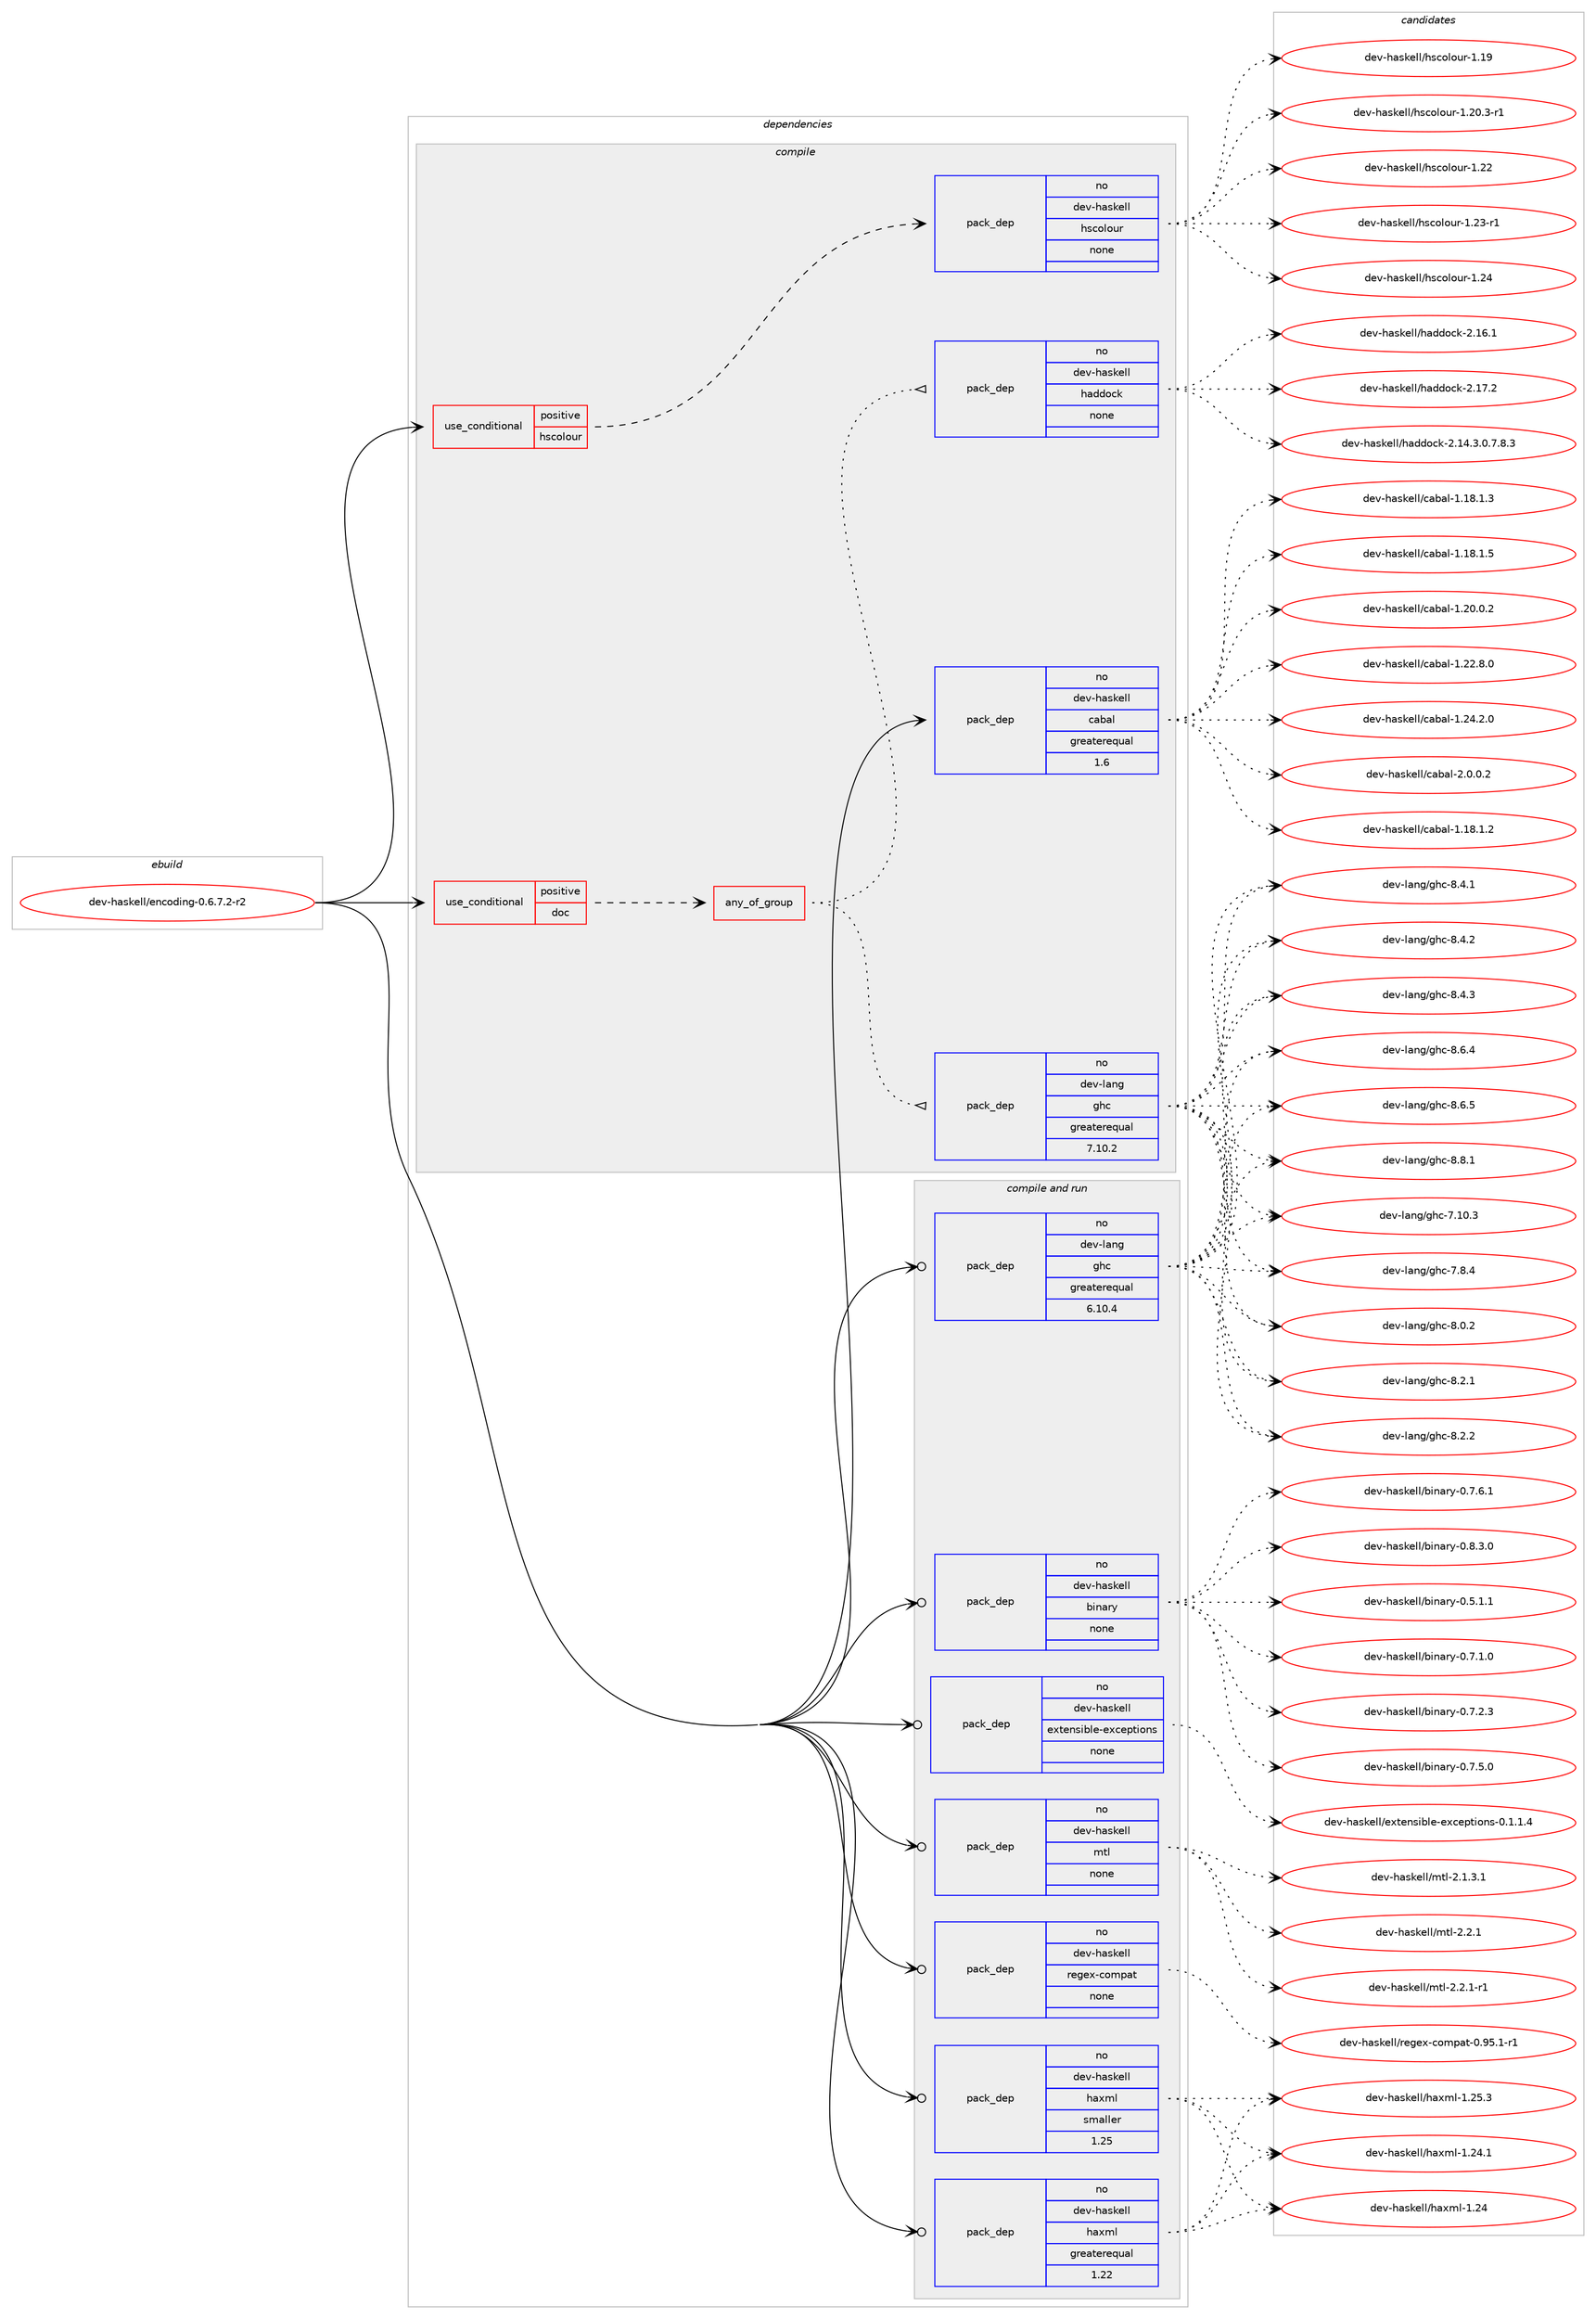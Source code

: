 digraph prolog {

# *************
# Graph options
# *************

newrank=true;
concentrate=true;
compound=true;
graph [rankdir=LR,fontname=Helvetica,fontsize=10,ranksep=1.5];#, ranksep=2.5, nodesep=0.2];
edge  [arrowhead=vee];
node  [fontname=Helvetica,fontsize=10];

# **********
# The ebuild
# **********

subgraph cluster_leftcol {
color=gray;
rank=same;
label=<<i>ebuild</i>>;
id [label="dev-haskell/encoding-0.6.7.2-r2", color=red, width=4, href="../dev-haskell/encoding-0.6.7.2-r2.svg"];
}

# ****************
# The dependencies
# ****************

subgraph cluster_midcol {
color=gray;
label=<<i>dependencies</i>>;
subgraph cluster_compile {
fillcolor="#eeeeee";
style=filled;
label=<<i>compile</i>>;
subgraph cond125615 {
dependency531925 [label=<<TABLE BORDER="0" CELLBORDER="1" CELLSPACING="0" CELLPADDING="4"><TR><TD ROWSPAN="3" CELLPADDING="10">use_conditional</TD></TR><TR><TD>positive</TD></TR><TR><TD>doc</TD></TR></TABLE>>, shape=none, color=red];
subgraph any9800 {
dependency531926 [label=<<TABLE BORDER="0" CELLBORDER="1" CELLSPACING="0" CELLPADDING="4"><TR><TD CELLPADDING="10">any_of_group</TD></TR></TABLE>>, shape=none, color=red];subgraph pack396153 {
dependency531927 [label=<<TABLE BORDER="0" CELLBORDER="1" CELLSPACING="0" CELLPADDING="4" WIDTH="220"><TR><TD ROWSPAN="6" CELLPADDING="30">pack_dep</TD></TR><TR><TD WIDTH="110">no</TD></TR><TR><TD>dev-haskell</TD></TR><TR><TD>haddock</TD></TR><TR><TD>none</TD></TR><TR><TD></TD></TR></TABLE>>, shape=none, color=blue];
}
dependency531926:e -> dependency531927:w [weight=20,style="dotted",arrowhead="oinv"];
subgraph pack396154 {
dependency531928 [label=<<TABLE BORDER="0" CELLBORDER="1" CELLSPACING="0" CELLPADDING="4" WIDTH="220"><TR><TD ROWSPAN="6" CELLPADDING="30">pack_dep</TD></TR><TR><TD WIDTH="110">no</TD></TR><TR><TD>dev-lang</TD></TR><TR><TD>ghc</TD></TR><TR><TD>greaterequal</TD></TR><TR><TD>7.10.2</TD></TR></TABLE>>, shape=none, color=blue];
}
dependency531926:e -> dependency531928:w [weight=20,style="dotted",arrowhead="oinv"];
}
dependency531925:e -> dependency531926:w [weight=20,style="dashed",arrowhead="vee"];
}
id:e -> dependency531925:w [weight=20,style="solid",arrowhead="vee"];
subgraph cond125616 {
dependency531929 [label=<<TABLE BORDER="0" CELLBORDER="1" CELLSPACING="0" CELLPADDING="4"><TR><TD ROWSPAN="3" CELLPADDING="10">use_conditional</TD></TR><TR><TD>positive</TD></TR><TR><TD>hscolour</TD></TR></TABLE>>, shape=none, color=red];
subgraph pack396155 {
dependency531930 [label=<<TABLE BORDER="0" CELLBORDER="1" CELLSPACING="0" CELLPADDING="4" WIDTH="220"><TR><TD ROWSPAN="6" CELLPADDING="30">pack_dep</TD></TR><TR><TD WIDTH="110">no</TD></TR><TR><TD>dev-haskell</TD></TR><TR><TD>hscolour</TD></TR><TR><TD>none</TD></TR><TR><TD></TD></TR></TABLE>>, shape=none, color=blue];
}
dependency531929:e -> dependency531930:w [weight=20,style="dashed",arrowhead="vee"];
}
id:e -> dependency531929:w [weight=20,style="solid",arrowhead="vee"];
subgraph pack396156 {
dependency531931 [label=<<TABLE BORDER="0" CELLBORDER="1" CELLSPACING="0" CELLPADDING="4" WIDTH="220"><TR><TD ROWSPAN="6" CELLPADDING="30">pack_dep</TD></TR><TR><TD WIDTH="110">no</TD></TR><TR><TD>dev-haskell</TD></TR><TR><TD>cabal</TD></TR><TR><TD>greaterequal</TD></TR><TR><TD>1.6</TD></TR></TABLE>>, shape=none, color=blue];
}
id:e -> dependency531931:w [weight=20,style="solid",arrowhead="vee"];
}
subgraph cluster_compileandrun {
fillcolor="#eeeeee";
style=filled;
label=<<i>compile and run</i>>;
subgraph pack396157 {
dependency531932 [label=<<TABLE BORDER="0" CELLBORDER="1" CELLSPACING="0" CELLPADDING="4" WIDTH="220"><TR><TD ROWSPAN="6" CELLPADDING="30">pack_dep</TD></TR><TR><TD WIDTH="110">no</TD></TR><TR><TD>dev-haskell</TD></TR><TR><TD>binary</TD></TR><TR><TD>none</TD></TR><TR><TD></TD></TR></TABLE>>, shape=none, color=blue];
}
id:e -> dependency531932:w [weight=20,style="solid",arrowhead="odotvee"];
subgraph pack396158 {
dependency531933 [label=<<TABLE BORDER="0" CELLBORDER="1" CELLSPACING="0" CELLPADDING="4" WIDTH="220"><TR><TD ROWSPAN="6" CELLPADDING="30">pack_dep</TD></TR><TR><TD WIDTH="110">no</TD></TR><TR><TD>dev-haskell</TD></TR><TR><TD>extensible-exceptions</TD></TR><TR><TD>none</TD></TR><TR><TD></TD></TR></TABLE>>, shape=none, color=blue];
}
id:e -> dependency531933:w [weight=20,style="solid",arrowhead="odotvee"];
subgraph pack396159 {
dependency531934 [label=<<TABLE BORDER="0" CELLBORDER="1" CELLSPACING="0" CELLPADDING="4" WIDTH="220"><TR><TD ROWSPAN="6" CELLPADDING="30">pack_dep</TD></TR><TR><TD WIDTH="110">no</TD></TR><TR><TD>dev-haskell</TD></TR><TR><TD>haxml</TD></TR><TR><TD>greaterequal</TD></TR><TR><TD>1.22</TD></TR></TABLE>>, shape=none, color=blue];
}
id:e -> dependency531934:w [weight=20,style="solid",arrowhead="odotvee"];
subgraph pack396160 {
dependency531935 [label=<<TABLE BORDER="0" CELLBORDER="1" CELLSPACING="0" CELLPADDING="4" WIDTH="220"><TR><TD ROWSPAN="6" CELLPADDING="30">pack_dep</TD></TR><TR><TD WIDTH="110">no</TD></TR><TR><TD>dev-haskell</TD></TR><TR><TD>haxml</TD></TR><TR><TD>smaller</TD></TR><TR><TD>1.25</TD></TR></TABLE>>, shape=none, color=blue];
}
id:e -> dependency531935:w [weight=20,style="solid",arrowhead="odotvee"];
subgraph pack396161 {
dependency531936 [label=<<TABLE BORDER="0" CELLBORDER="1" CELLSPACING="0" CELLPADDING="4" WIDTH="220"><TR><TD ROWSPAN="6" CELLPADDING="30">pack_dep</TD></TR><TR><TD WIDTH="110">no</TD></TR><TR><TD>dev-haskell</TD></TR><TR><TD>mtl</TD></TR><TR><TD>none</TD></TR><TR><TD></TD></TR></TABLE>>, shape=none, color=blue];
}
id:e -> dependency531936:w [weight=20,style="solid",arrowhead="odotvee"];
subgraph pack396162 {
dependency531937 [label=<<TABLE BORDER="0" CELLBORDER="1" CELLSPACING="0" CELLPADDING="4" WIDTH="220"><TR><TD ROWSPAN="6" CELLPADDING="30">pack_dep</TD></TR><TR><TD WIDTH="110">no</TD></TR><TR><TD>dev-haskell</TD></TR><TR><TD>regex-compat</TD></TR><TR><TD>none</TD></TR><TR><TD></TD></TR></TABLE>>, shape=none, color=blue];
}
id:e -> dependency531937:w [weight=20,style="solid",arrowhead="odotvee"];
subgraph pack396163 {
dependency531938 [label=<<TABLE BORDER="0" CELLBORDER="1" CELLSPACING="0" CELLPADDING="4" WIDTH="220"><TR><TD ROWSPAN="6" CELLPADDING="30">pack_dep</TD></TR><TR><TD WIDTH="110">no</TD></TR><TR><TD>dev-lang</TD></TR><TR><TD>ghc</TD></TR><TR><TD>greaterequal</TD></TR><TR><TD>6.10.4</TD></TR></TABLE>>, shape=none, color=blue];
}
id:e -> dependency531938:w [weight=20,style="solid",arrowhead="odotvee"];
}
subgraph cluster_run {
fillcolor="#eeeeee";
style=filled;
label=<<i>run</i>>;
}
}

# **************
# The candidates
# **************

subgraph cluster_choices {
rank=same;
color=gray;
label=<<i>candidates</i>>;

subgraph choice396153 {
color=black;
nodesep=1;
choice1001011184510497115107101108108471049710010011199107455046495246514648465546564651 [label="dev-haskell/haddock-2.14.3.0.7.8.3", color=red, width=4,href="../dev-haskell/haddock-2.14.3.0.7.8.3.svg"];
choice100101118451049711510710110810847104971001001119910745504649544649 [label="dev-haskell/haddock-2.16.1", color=red, width=4,href="../dev-haskell/haddock-2.16.1.svg"];
choice100101118451049711510710110810847104971001001119910745504649554650 [label="dev-haskell/haddock-2.17.2", color=red, width=4,href="../dev-haskell/haddock-2.17.2.svg"];
dependency531927:e -> choice1001011184510497115107101108108471049710010011199107455046495246514648465546564651:w [style=dotted,weight="100"];
dependency531927:e -> choice100101118451049711510710110810847104971001001119910745504649544649:w [style=dotted,weight="100"];
dependency531927:e -> choice100101118451049711510710110810847104971001001119910745504649554650:w [style=dotted,weight="100"];
}
subgraph choice396154 {
color=black;
nodesep=1;
choice1001011184510897110103471031049945554649484651 [label="dev-lang/ghc-7.10.3", color=red, width=4,href="../dev-lang/ghc-7.10.3.svg"];
choice10010111845108971101034710310499455546564652 [label="dev-lang/ghc-7.8.4", color=red, width=4,href="../dev-lang/ghc-7.8.4.svg"];
choice10010111845108971101034710310499455646484650 [label="dev-lang/ghc-8.0.2", color=red, width=4,href="../dev-lang/ghc-8.0.2.svg"];
choice10010111845108971101034710310499455646504649 [label="dev-lang/ghc-8.2.1", color=red, width=4,href="../dev-lang/ghc-8.2.1.svg"];
choice10010111845108971101034710310499455646504650 [label="dev-lang/ghc-8.2.2", color=red, width=4,href="../dev-lang/ghc-8.2.2.svg"];
choice10010111845108971101034710310499455646524649 [label="dev-lang/ghc-8.4.1", color=red, width=4,href="../dev-lang/ghc-8.4.1.svg"];
choice10010111845108971101034710310499455646524650 [label="dev-lang/ghc-8.4.2", color=red, width=4,href="../dev-lang/ghc-8.4.2.svg"];
choice10010111845108971101034710310499455646524651 [label="dev-lang/ghc-8.4.3", color=red, width=4,href="../dev-lang/ghc-8.4.3.svg"];
choice10010111845108971101034710310499455646544652 [label="dev-lang/ghc-8.6.4", color=red, width=4,href="../dev-lang/ghc-8.6.4.svg"];
choice10010111845108971101034710310499455646544653 [label="dev-lang/ghc-8.6.5", color=red, width=4,href="../dev-lang/ghc-8.6.5.svg"];
choice10010111845108971101034710310499455646564649 [label="dev-lang/ghc-8.8.1", color=red, width=4,href="../dev-lang/ghc-8.8.1.svg"];
dependency531928:e -> choice1001011184510897110103471031049945554649484651:w [style=dotted,weight="100"];
dependency531928:e -> choice10010111845108971101034710310499455546564652:w [style=dotted,weight="100"];
dependency531928:e -> choice10010111845108971101034710310499455646484650:w [style=dotted,weight="100"];
dependency531928:e -> choice10010111845108971101034710310499455646504649:w [style=dotted,weight="100"];
dependency531928:e -> choice10010111845108971101034710310499455646504650:w [style=dotted,weight="100"];
dependency531928:e -> choice10010111845108971101034710310499455646524649:w [style=dotted,weight="100"];
dependency531928:e -> choice10010111845108971101034710310499455646524650:w [style=dotted,weight="100"];
dependency531928:e -> choice10010111845108971101034710310499455646524651:w [style=dotted,weight="100"];
dependency531928:e -> choice10010111845108971101034710310499455646544652:w [style=dotted,weight="100"];
dependency531928:e -> choice10010111845108971101034710310499455646544653:w [style=dotted,weight="100"];
dependency531928:e -> choice10010111845108971101034710310499455646564649:w [style=dotted,weight="100"];
}
subgraph choice396155 {
color=black;
nodesep=1;
choice100101118451049711510710110810847104115991111081111171144549464957 [label="dev-haskell/hscolour-1.19", color=red, width=4,href="../dev-haskell/hscolour-1.19.svg"];
choice10010111845104971151071011081084710411599111108111117114454946504846514511449 [label="dev-haskell/hscolour-1.20.3-r1", color=red, width=4,href="../dev-haskell/hscolour-1.20.3-r1.svg"];
choice100101118451049711510710110810847104115991111081111171144549465050 [label="dev-haskell/hscolour-1.22", color=red, width=4,href="../dev-haskell/hscolour-1.22.svg"];
choice1001011184510497115107101108108471041159911110811111711445494650514511449 [label="dev-haskell/hscolour-1.23-r1", color=red, width=4,href="../dev-haskell/hscolour-1.23-r1.svg"];
choice100101118451049711510710110810847104115991111081111171144549465052 [label="dev-haskell/hscolour-1.24", color=red, width=4,href="../dev-haskell/hscolour-1.24.svg"];
dependency531930:e -> choice100101118451049711510710110810847104115991111081111171144549464957:w [style=dotted,weight="100"];
dependency531930:e -> choice10010111845104971151071011081084710411599111108111117114454946504846514511449:w [style=dotted,weight="100"];
dependency531930:e -> choice100101118451049711510710110810847104115991111081111171144549465050:w [style=dotted,weight="100"];
dependency531930:e -> choice1001011184510497115107101108108471041159911110811111711445494650514511449:w [style=dotted,weight="100"];
dependency531930:e -> choice100101118451049711510710110810847104115991111081111171144549465052:w [style=dotted,weight="100"];
}
subgraph choice396156 {
color=black;
nodesep=1;
choice10010111845104971151071011081084799979897108454946495646494650 [label="dev-haskell/cabal-1.18.1.2", color=red, width=4,href="../dev-haskell/cabal-1.18.1.2.svg"];
choice10010111845104971151071011081084799979897108454946495646494651 [label="dev-haskell/cabal-1.18.1.3", color=red, width=4,href="../dev-haskell/cabal-1.18.1.3.svg"];
choice10010111845104971151071011081084799979897108454946495646494653 [label="dev-haskell/cabal-1.18.1.5", color=red, width=4,href="../dev-haskell/cabal-1.18.1.5.svg"];
choice10010111845104971151071011081084799979897108454946504846484650 [label="dev-haskell/cabal-1.20.0.2", color=red, width=4,href="../dev-haskell/cabal-1.20.0.2.svg"];
choice10010111845104971151071011081084799979897108454946505046564648 [label="dev-haskell/cabal-1.22.8.0", color=red, width=4,href="../dev-haskell/cabal-1.22.8.0.svg"];
choice10010111845104971151071011081084799979897108454946505246504648 [label="dev-haskell/cabal-1.24.2.0", color=red, width=4,href="../dev-haskell/cabal-1.24.2.0.svg"];
choice100101118451049711510710110810847999798971084550464846484650 [label="dev-haskell/cabal-2.0.0.2", color=red, width=4,href="../dev-haskell/cabal-2.0.0.2.svg"];
dependency531931:e -> choice10010111845104971151071011081084799979897108454946495646494650:w [style=dotted,weight="100"];
dependency531931:e -> choice10010111845104971151071011081084799979897108454946495646494651:w [style=dotted,weight="100"];
dependency531931:e -> choice10010111845104971151071011081084799979897108454946495646494653:w [style=dotted,weight="100"];
dependency531931:e -> choice10010111845104971151071011081084799979897108454946504846484650:w [style=dotted,weight="100"];
dependency531931:e -> choice10010111845104971151071011081084799979897108454946505046564648:w [style=dotted,weight="100"];
dependency531931:e -> choice10010111845104971151071011081084799979897108454946505246504648:w [style=dotted,weight="100"];
dependency531931:e -> choice100101118451049711510710110810847999798971084550464846484650:w [style=dotted,weight="100"];
}
subgraph choice396157 {
color=black;
nodesep=1;
choice10010111845104971151071011081084798105110971141214548465346494649 [label="dev-haskell/binary-0.5.1.1", color=red, width=4,href="../dev-haskell/binary-0.5.1.1.svg"];
choice10010111845104971151071011081084798105110971141214548465546494648 [label="dev-haskell/binary-0.7.1.0", color=red, width=4,href="../dev-haskell/binary-0.7.1.0.svg"];
choice10010111845104971151071011081084798105110971141214548465546504651 [label="dev-haskell/binary-0.7.2.3", color=red, width=4,href="../dev-haskell/binary-0.7.2.3.svg"];
choice10010111845104971151071011081084798105110971141214548465546534648 [label="dev-haskell/binary-0.7.5.0", color=red, width=4,href="../dev-haskell/binary-0.7.5.0.svg"];
choice10010111845104971151071011081084798105110971141214548465546544649 [label="dev-haskell/binary-0.7.6.1", color=red, width=4,href="../dev-haskell/binary-0.7.6.1.svg"];
choice10010111845104971151071011081084798105110971141214548465646514648 [label="dev-haskell/binary-0.8.3.0", color=red, width=4,href="../dev-haskell/binary-0.8.3.0.svg"];
dependency531932:e -> choice10010111845104971151071011081084798105110971141214548465346494649:w [style=dotted,weight="100"];
dependency531932:e -> choice10010111845104971151071011081084798105110971141214548465546494648:w [style=dotted,weight="100"];
dependency531932:e -> choice10010111845104971151071011081084798105110971141214548465546504651:w [style=dotted,weight="100"];
dependency531932:e -> choice10010111845104971151071011081084798105110971141214548465546534648:w [style=dotted,weight="100"];
dependency531932:e -> choice10010111845104971151071011081084798105110971141214548465546544649:w [style=dotted,weight="100"];
dependency531932:e -> choice10010111845104971151071011081084798105110971141214548465646514648:w [style=dotted,weight="100"];
}
subgraph choice396158 {
color=black;
nodesep=1;
choice1001011184510497115107101108108471011201161011101151059810810145101120991011121161051111101154548464946494652 [label="dev-haskell/extensible-exceptions-0.1.1.4", color=red, width=4,href="../dev-haskell/extensible-exceptions-0.1.1.4.svg"];
dependency531933:e -> choice1001011184510497115107101108108471011201161011101151059810810145101120991011121161051111101154548464946494652:w [style=dotted,weight="100"];
}
subgraph choice396159 {
color=black;
nodesep=1;
choice100101118451049711510710110810847104971201091084549465052 [label="dev-haskell/haxml-1.24", color=red, width=4,href="../dev-haskell/haxml-1.24.svg"];
choice1001011184510497115107101108108471049712010910845494650524649 [label="dev-haskell/haxml-1.24.1", color=red, width=4,href="../dev-haskell/haxml-1.24.1.svg"];
choice1001011184510497115107101108108471049712010910845494650534651 [label="dev-haskell/haxml-1.25.3", color=red, width=4,href="../dev-haskell/haxml-1.25.3.svg"];
dependency531934:e -> choice100101118451049711510710110810847104971201091084549465052:w [style=dotted,weight="100"];
dependency531934:e -> choice1001011184510497115107101108108471049712010910845494650524649:w [style=dotted,weight="100"];
dependency531934:e -> choice1001011184510497115107101108108471049712010910845494650534651:w [style=dotted,weight="100"];
}
subgraph choice396160 {
color=black;
nodesep=1;
choice100101118451049711510710110810847104971201091084549465052 [label="dev-haskell/haxml-1.24", color=red, width=4,href="../dev-haskell/haxml-1.24.svg"];
choice1001011184510497115107101108108471049712010910845494650524649 [label="dev-haskell/haxml-1.24.1", color=red, width=4,href="../dev-haskell/haxml-1.24.1.svg"];
choice1001011184510497115107101108108471049712010910845494650534651 [label="dev-haskell/haxml-1.25.3", color=red, width=4,href="../dev-haskell/haxml-1.25.3.svg"];
dependency531935:e -> choice100101118451049711510710110810847104971201091084549465052:w [style=dotted,weight="100"];
dependency531935:e -> choice1001011184510497115107101108108471049712010910845494650524649:w [style=dotted,weight="100"];
dependency531935:e -> choice1001011184510497115107101108108471049712010910845494650534651:w [style=dotted,weight="100"];
}
subgraph choice396161 {
color=black;
nodesep=1;
choice1001011184510497115107101108108471091161084550464946514649 [label="dev-haskell/mtl-2.1.3.1", color=red, width=4,href="../dev-haskell/mtl-2.1.3.1.svg"];
choice100101118451049711510710110810847109116108455046504649 [label="dev-haskell/mtl-2.2.1", color=red, width=4,href="../dev-haskell/mtl-2.2.1.svg"];
choice1001011184510497115107101108108471091161084550465046494511449 [label="dev-haskell/mtl-2.2.1-r1", color=red, width=4,href="../dev-haskell/mtl-2.2.1-r1.svg"];
dependency531936:e -> choice1001011184510497115107101108108471091161084550464946514649:w [style=dotted,weight="100"];
dependency531936:e -> choice100101118451049711510710110810847109116108455046504649:w [style=dotted,weight="100"];
dependency531936:e -> choice1001011184510497115107101108108471091161084550465046494511449:w [style=dotted,weight="100"];
}
subgraph choice396162 {
color=black;
nodesep=1;
choice100101118451049711510710110810847114101103101120459911110911297116454846575346494511449 [label="dev-haskell/regex-compat-0.95.1-r1", color=red, width=4,href="../dev-haskell/regex-compat-0.95.1-r1.svg"];
dependency531937:e -> choice100101118451049711510710110810847114101103101120459911110911297116454846575346494511449:w [style=dotted,weight="100"];
}
subgraph choice396163 {
color=black;
nodesep=1;
choice1001011184510897110103471031049945554649484651 [label="dev-lang/ghc-7.10.3", color=red, width=4,href="../dev-lang/ghc-7.10.3.svg"];
choice10010111845108971101034710310499455546564652 [label="dev-lang/ghc-7.8.4", color=red, width=4,href="../dev-lang/ghc-7.8.4.svg"];
choice10010111845108971101034710310499455646484650 [label="dev-lang/ghc-8.0.2", color=red, width=4,href="../dev-lang/ghc-8.0.2.svg"];
choice10010111845108971101034710310499455646504649 [label="dev-lang/ghc-8.2.1", color=red, width=4,href="../dev-lang/ghc-8.2.1.svg"];
choice10010111845108971101034710310499455646504650 [label="dev-lang/ghc-8.2.2", color=red, width=4,href="../dev-lang/ghc-8.2.2.svg"];
choice10010111845108971101034710310499455646524649 [label="dev-lang/ghc-8.4.1", color=red, width=4,href="../dev-lang/ghc-8.4.1.svg"];
choice10010111845108971101034710310499455646524650 [label="dev-lang/ghc-8.4.2", color=red, width=4,href="../dev-lang/ghc-8.4.2.svg"];
choice10010111845108971101034710310499455646524651 [label="dev-lang/ghc-8.4.3", color=red, width=4,href="../dev-lang/ghc-8.4.3.svg"];
choice10010111845108971101034710310499455646544652 [label="dev-lang/ghc-8.6.4", color=red, width=4,href="../dev-lang/ghc-8.6.4.svg"];
choice10010111845108971101034710310499455646544653 [label="dev-lang/ghc-8.6.5", color=red, width=4,href="../dev-lang/ghc-8.6.5.svg"];
choice10010111845108971101034710310499455646564649 [label="dev-lang/ghc-8.8.1", color=red, width=4,href="../dev-lang/ghc-8.8.1.svg"];
dependency531938:e -> choice1001011184510897110103471031049945554649484651:w [style=dotted,weight="100"];
dependency531938:e -> choice10010111845108971101034710310499455546564652:w [style=dotted,weight="100"];
dependency531938:e -> choice10010111845108971101034710310499455646484650:w [style=dotted,weight="100"];
dependency531938:e -> choice10010111845108971101034710310499455646504649:w [style=dotted,weight="100"];
dependency531938:e -> choice10010111845108971101034710310499455646504650:w [style=dotted,weight="100"];
dependency531938:e -> choice10010111845108971101034710310499455646524649:w [style=dotted,weight="100"];
dependency531938:e -> choice10010111845108971101034710310499455646524650:w [style=dotted,weight="100"];
dependency531938:e -> choice10010111845108971101034710310499455646524651:w [style=dotted,weight="100"];
dependency531938:e -> choice10010111845108971101034710310499455646544652:w [style=dotted,weight="100"];
dependency531938:e -> choice10010111845108971101034710310499455646544653:w [style=dotted,weight="100"];
dependency531938:e -> choice10010111845108971101034710310499455646564649:w [style=dotted,weight="100"];
}
}

}

